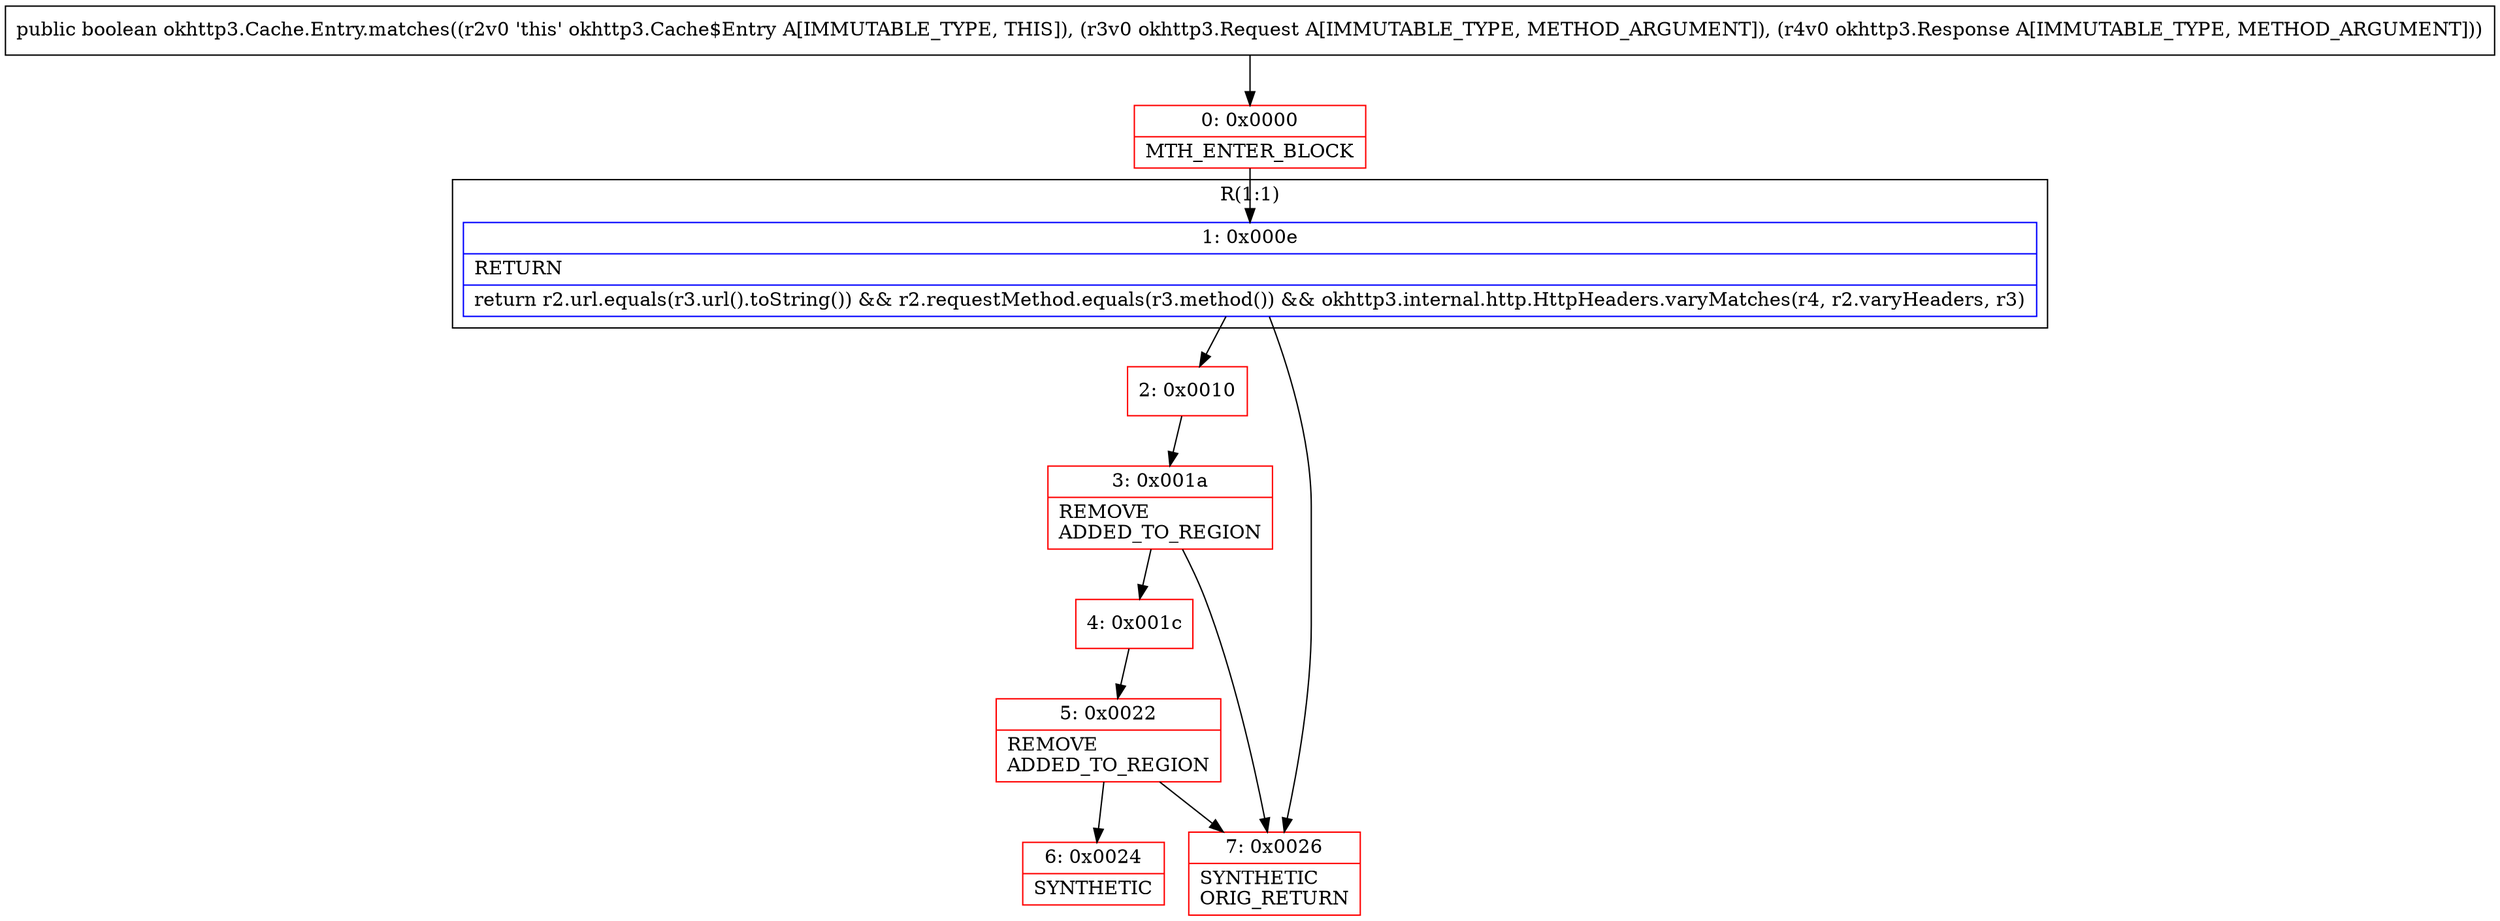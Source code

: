 digraph "CFG forokhttp3.Cache.Entry.matches(Lokhttp3\/Request;Lokhttp3\/Response;)Z" {
subgraph cluster_Region_309105900 {
label = "R(1:1)";
node [shape=record,color=blue];
Node_1 [shape=record,label="{1\:\ 0x000e|RETURN\l|return r2.url.equals(r3.url().toString()) && r2.requestMethod.equals(r3.method()) && okhttp3.internal.http.HttpHeaders.varyMatches(r4, r2.varyHeaders, r3)\l}"];
}
Node_0 [shape=record,color=red,label="{0\:\ 0x0000|MTH_ENTER_BLOCK\l}"];
Node_2 [shape=record,color=red,label="{2\:\ 0x0010}"];
Node_3 [shape=record,color=red,label="{3\:\ 0x001a|REMOVE\lADDED_TO_REGION\l}"];
Node_4 [shape=record,color=red,label="{4\:\ 0x001c}"];
Node_5 [shape=record,color=red,label="{5\:\ 0x0022|REMOVE\lADDED_TO_REGION\l}"];
Node_6 [shape=record,color=red,label="{6\:\ 0x0024|SYNTHETIC\l}"];
Node_7 [shape=record,color=red,label="{7\:\ 0x0026|SYNTHETIC\lORIG_RETURN\l}"];
MethodNode[shape=record,label="{public boolean okhttp3.Cache.Entry.matches((r2v0 'this' okhttp3.Cache$Entry A[IMMUTABLE_TYPE, THIS]), (r3v0 okhttp3.Request A[IMMUTABLE_TYPE, METHOD_ARGUMENT]), (r4v0 okhttp3.Response A[IMMUTABLE_TYPE, METHOD_ARGUMENT])) }"];
MethodNode -> Node_0;
Node_1 -> Node_2;
Node_1 -> Node_7;
Node_0 -> Node_1;
Node_2 -> Node_3;
Node_3 -> Node_4;
Node_3 -> Node_7;
Node_4 -> Node_5;
Node_5 -> Node_6;
Node_5 -> Node_7;
}

